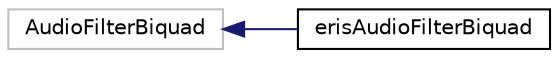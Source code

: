 digraph "Graphical Class Hierarchy"
{
 // LATEX_PDF_SIZE
  edge [fontname="Helvetica",fontsize="10",labelfontname="Helvetica",labelfontsize="10"];
  node [fontname="Helvetica",fontsize="10",shape=record];
  rankdir="LR";
  Node261 [label="AudioFilterBiquad",height=0.2,width=0.4,color="grey75", fillcolor="white", style="filled",tooltip=" "];
  Node261 -> Node0 [dir="back",color="midnightblue",fontsize="10",style="solid",fontname="Helvetica"];
  Node0 [label="erisAudioFilterBiquad",height=0.2,width=0.4,color="black", fillcolor="white", style="filled",URL="$classeris_audio_filter_biquad.html",tooltip=" "];
}
